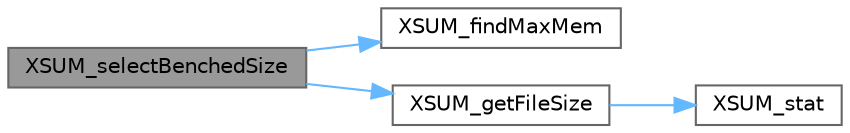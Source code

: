 digraph "XSUM_selectBenchedSize"
{
 // LATEX_PDF_SIZE
  bgcolor="transparent";
  edge [fontname=Helvetica,fontsize=10,labelfontname=Helvetica,labelfontsize=10];
  node [fontname=Helvetica,fontsize=10,shape=box,height=0.2,width=0.4];
  rankdir="LR";
  Node1 [id="Node000001",label="XSUM_selectBenchedSize",height=0.2,width=0.4,color="gray40", fillcolor="grey60", style="filled", fontcolor="black",tooltip=" "];
  Node1 -> Node2 [id="edge4_Node000001_Node000002",color="steelblue1",style="solid",tooltip=" "];
  Node2 [id="Node000002",label="XSUM_findMaxMem",height=0.2,width=0.4,color="grey40", fillcolor="white", style="filled",URL="$xsum__bench_8c.html#a0fdd53a3e367c01ced244bc593f06f5b",tooltip=" "];
  Node1 -> Node3 [id="edge5_Node000001_Node000003",color="steelblue1",style="solid",tooltip=" "];
  Node3 [id="Node000003",label="XSUM_getFileSize",height=0.2,width=0.4,color="grey40", fillcolor="white", style="filled",URL="$xsum__os__specific_8c.html#a75a9502a7046bd992bc60b069026ee6f",tooltip=" "];
  Node3 -> Node4 [id="edge6_Node000003_Node000004",color="steelblue1",style="solid",tooltip=" "];
  Node4 [id="Node000004",label="XSUM_stat",height=0.2,width=0.4,color="grey40", fillcolor="white", style="filled",URL="$xsum__os__specific_8c.html#a1a85b7b768b4cccb54c6cb2e45929990",tooltip=" "];
}
